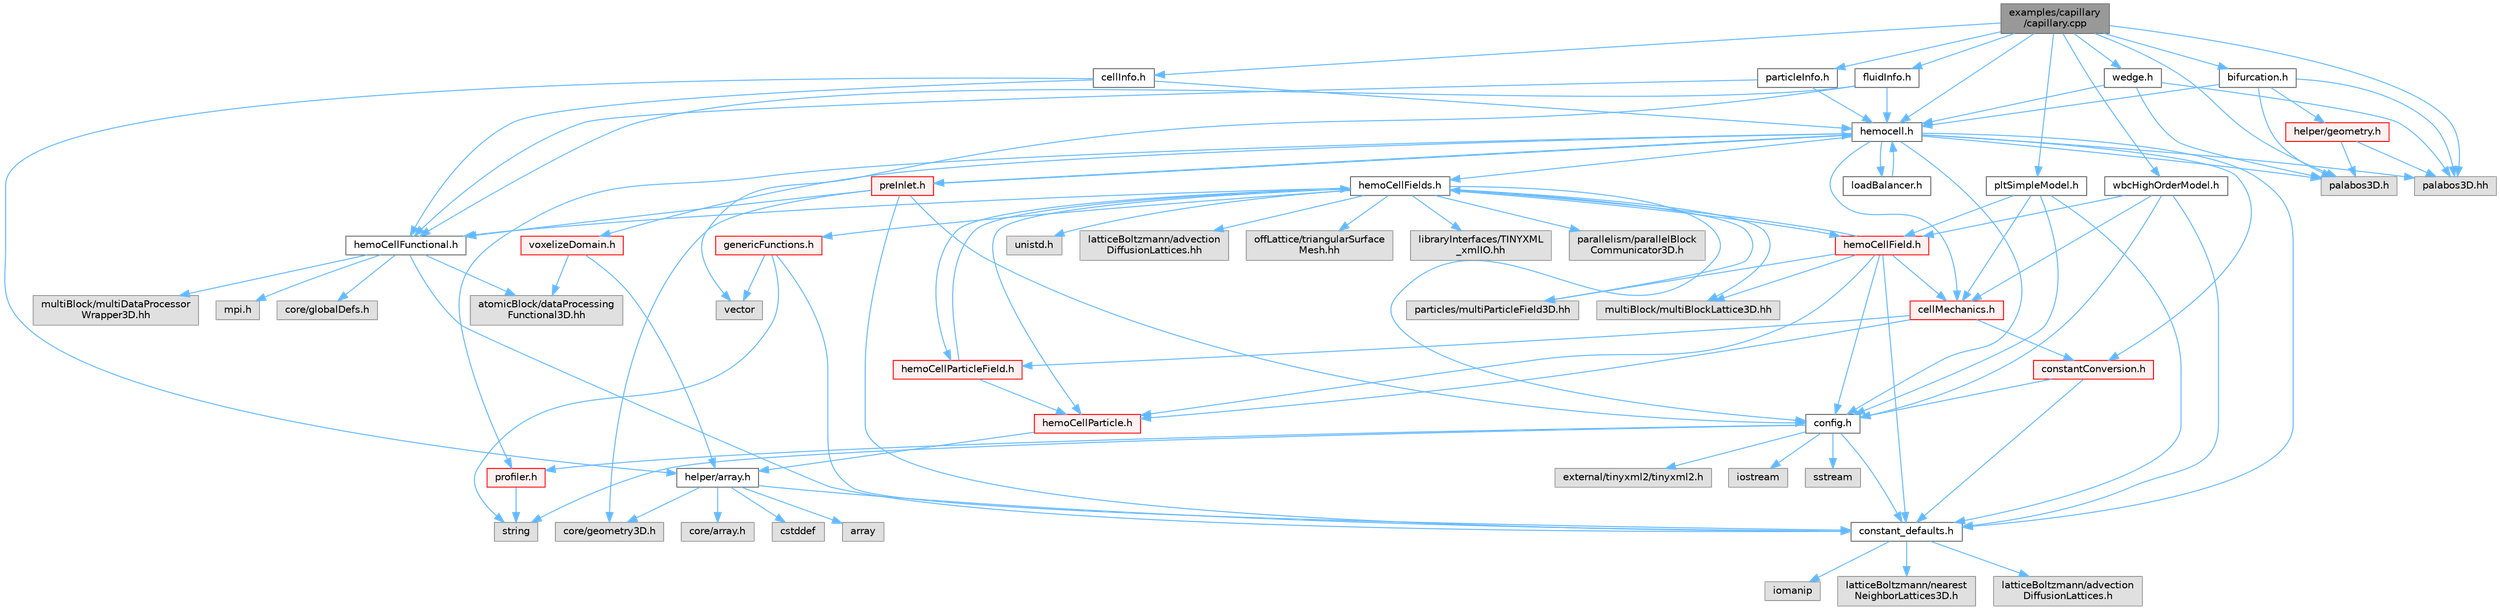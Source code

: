 digraph "examples/capillary/capillary.cpp"
{
 // LATEX_PDF_SIZE
  bgcolor="transparent";
  edge [fontname=Helvetica,fontsize=10,labelfontname=Helvetica,labelfontsize=10];
  node [fontname=Helvetica,fontsize=10,shape=box,height=0.2,width=0.4];
  Node1 [id="Node000001",label="examples/capillary\l/capillary.cpp",height=0.2,width=0.4,color="gray40", fillcolor="grey60", style="filled", fontcolor="black",tooltip=" "];
  Node1 -> Node2 [id="edge1_Node000001_Node000002",color="steelblue1",style="solid",tooltip=" "];
  Node2 [id="Node000002",label="cellInfo.h",height=0.2,width=0.4,color="grey40", fillcolor="white", style="filled",URL="$cellInfo_8h.html",tooltip=" "];
  Node2 -> Node3 [id="edge2_Node000002_Node000003",color="steelblue1",style="solid",tooltip=" "];
  Node3 [id="Node000003",label="hemocell.h",height=0.2,width=0.4,color="grey40", fillcolor="white", style="filled",URL="$hemocell_8h.html",tooltip=" "];
  Node3 -> Node4 [id="edge3_Node000003_Node000004",color="steelblue1",style="solid",tooltip=" "];
  Node4 [id="Node000004",label="constant_defaults.h",height=0.2,width=0.4,color="grey40", fillcolor="white", style="filled",URL="$constant__defaults_8h.html",tooltip=" "];
  Node4 -> Node5 [id="edge4_Node000004_Node000005",color="steelblue1",style="solid",tooltip=" "];
  Node5 [id="Node000005",label="iomanip",height=0.2,width=0.4,color="grey60", fillcolor="#E0E0E0", style="filled",tooltip=" "];
  Node4 -> Node6 [id="edge5_Node000004_Node000006",color="steelblue1",style="solid",tooltip=" "];
  Node6 [id="Node000006",label="latticeBoltzmann/nearest\lNeighborLattices3D.h",height=0.2,width=0.4,color="grey60", fillcolor="#E0E0E0", style="filled",tooltip=" "];
  Node4 -> Node7 [id="edge6_Node000004_Node000007",color="steelblue1",style="solid",tooltip=" "];
  Node7 [id="Node000007",label="latticeBoltzmann/advection\lDiffusionLattices.h",height=0.2,width=0.4,color="grey60", fillcolor="#E0E0E0", style="filled",tooltip=" "];
  Node3 -> Node8 [id="edge7_Node000003_Node000008",color="steelblue1",style="solid",tooltip=" "];
  Node8 [id="Node000008",label="config.h",height=0.2,width=0.4,color="grey40", fillcolor="white", style="filled",URL="$config_8h.html",tooltip=" "];
  Node8 -> Node9 [id="edge8_Node000008_Node000009",color="steelblue1",style="solid",tooltip=" "];
  Node9 [id="Node000009",label="profiler.h",height=0.2,width=0.4,color="red", fillcolor="#FFF0F0", style="filled",URL="$profiler_8h.html",tooltip=" "];
  Node9 -> Node11 [id="edge9_Node000009_Node000011",color="steelblue1",style="solid",tooltip=" "];
  Node11 [id="Node000011",label="string",height=0.2,width=0.4,color="grey60", fillcolor="#E0E0E0", style="filled",tooltip=" "];
  Node8 -> Node16 [id="edge10_Node000008_Node000016",color="steelblue1",style="solid",tooltip=" "];
  Node16 [id="Node000016",label="external/tinyxml2/tinyxml2.h",height=0.2,width=0.4,color="grey60", fillcolor="#E0E0E0", style="filled",tooltip=" "];
  Node8 -> Node4 [id="edge11_Node000008_Node000004",color="steelblue1",style="solid",tooltip=" "];
  Node8 -> Node11 [id="edge12_Node000008_Node000011",color="steelblue1",style="solid",tooltip=" "];
  Node8 -> Node15 [id="edge13_Node000008_Node000015",color="steelblue1",style="solid",tooltip=" "];
  Node15 [id="Node000015",label="iostream",height=0.2,width=0.4,color="grey60", fillcolor="#E0E0E0", style="filled",tooltip=" "];
  Node8 -> Node17 [id="edge14_Node000008_Node000017",color="steelblue1",style="solid",tooltip=" "];
  Node17 [id="Node000017",label="sstream",height=0.2,width=0.4,color="grey60", fillcolor="#E0E0E0", style="filled",tooltip=" "];
  Node3 -> Node18 [id="edge15_Node000003_Node000018",color="steelblue1",style="solid",tooltip=" "];
  Node18 [id="Node000018",label="hemoCellFields.h",height=0.2,width=0.4,color="grey40", fillcolor="white", style="filled",URL="$hemoCellFields_8h.html",tooltip=" "];
  Node18 -> Node19 [id="edge16_Node000018_Node000019",color="steelblue1",style="solid",tooltip=" "];
  Node19 [id="Node000019",label="hemoCellParticleField.h",height=0.2,width=0.4,color="red", fillcolor="#FFF0F0", style="filled",URL="$hemoCellParticleField_8h.html",tooltip=" "];
  Node19 -> Node18 [id="edge17_Node000019_Node000018",color="steelblue1",style="solid",tooltip=" "];
  Node19 -> Node22 [id="edge18_Node000019_Node000022",color="steelblue1",style="solid",tooltip=" "];
  Node22 [id="Node000022",label="hemoCellParticle.h",height=0.2,width=0.4,color="red", fillcolor="#FFF0F0", style="filled",URL="$hemoCellParticle_8h.html",tooltip=" "];
  Node22 -> Node23 [id="edge19_Node000022_Node000023",color="steelblue1",style="solid",tooltip=" "];
  Node23 [id="Node000023",label="helper/array.h",height=0.2,width=0.4,color="grey40", fillcolor="white", style="filled",URL="$array_8h.html",tooltip=" "];
  Node23 -> Node24 [id="edge20_Node000023_Node000024",color="steelblue1",style="solid",tooltip=" "];
  Node24 [id="Node000024",label="cstddef",height=0.2,width=0.4,color="grey60", fillcolor="#E0E0E0", style="filled",tooltip=" "];
  Node23 -> Node25 [id="edge21_Node000023_Node000025",color="steelblue1",style="solid",tooltip=" "];
  Node25 [id="Node000025",label="array",height=0.2,width=0.4,color="grey60", fillcolor="#E0E0E0", style="filled",tooltip=" "];
  Node23 -> Node4 [id="edge22_Node000023_Node000004",color="steelblue1",style="solid",tooltip=" "];
  Node23 -> Node26 [id="edge23_Node000023_Node000026",color="steelblue1",style="solid",tooltip=" "];
  Node26 [id="Node000026",label="core/array.h",height=0.2,width=0.4,color="grey60", fillcolor="#E0E0E0", style="filled",tooltip=" "];
  Node23 -> Node27 [id="edge24_Node000023_Node000027",color="steelblue1",style="solid",tooltip=" "];
  Node27 [id="Node000027",label="core/geometry3D.h",height=0.2,width=0.4,color="grey60", fillcolor="#E0E0E0", style="filled",tooltip=" "];
  Node18 -> Node31 [id="edge25_Node000018_Node000031",color="steelblue1",style="solid",tooltip=" "];
  Node31 [id="Node000031",label="genericFunctions.h",height=0.2,width=0.4,color="red", fillcolor="#FFF0F0", style="filled",URL="$genericFunctions_8h.html",tooltip=" "];
  Node31 -> Node33 [id="edge26_Node000031_Node000033",color="steelblue1",style="solid",tooltip=" "];
  Node33 [id="Node000033",label="vector",height=0.2,width=0.4,color="grey60", fillcolor="#E0E0E0", style="filled",tooltip=" "];
  Node31 -> Node11 [id="edge27_Node000031_Node000011",color="steelblue1",style="solid",tooltip=" "];
  Node31 -> Node4 [id="edge28_Node000031_Node000004",color="steelblue1",style="solid",tooltip=" "];
  Node18 -> Node38 [id="edge29_Node000018_Node000038",color="steelblue1",style="solid",tooltip=" "];
  Node38 [id="Node000038",label="hemoCellFunctional.h",height=0.2,width=0.4,color="grey40", fillcolor="white", style="filled",URL="$hemoCellFunctional_8h.html",tooltip=" "];
  Node38 -> Node4 [id="edge30_Node000038_Node000004",color="steelblue1",style="solid",tooltip=" "];
  Node38 -> Node39 [id="edge31_Node000038_Node000039",color="steelblue1",style="solid",tooltip=" "];
  Node39 [id="Node000039",label="mpi.h",height=0.2,width=0.4,color="grey60", fillcolor="#E0E0E0", style="filled",tooltip=" "];
  Node38 -> Node40 [id="edge32_Node000038_Node000040",color="steelblue1",style="solid",tooltip=" "];
  Node40 [id="Node000040",label="atomicBlock/dataProcessing\lFunctional3D.hh",height=0.2,width=0.4,color="grey60", fillcolor="#E0E0E0", style="filled",tooltip=" "];
  Node38 -> Node41 [id="edge33_Node000038_Node000041",color="steelblue1",style="solid",tooltip=" "];
  Node41 [id="Node000041",label="core/globalDefs.h",height=0.2,width=0.4,color="grey60", fillcolor="#E0E0E0", style="filled",tooltip=" "];
  Node38 -> Node42 [id="edge34_Node000038_Node000042",color="steelblue1",style="solid",tooltip=" "];
  Node42 [id="Node000042",label="multiBlock/multiDataProcessor\lWrapper3D.hh",height=0.2,width=0.4,color="grey60", fillcolor="#E0E0E0", style="filled",tooltip=" "];
  Node18 -> Node43 [id="edge35_Node000018_Node000043",color="steelblue1",style="solid",tooltip=" "];
  Node43 [id="Node000043",label="hemoCellField.h",height=0.2,width=0.4,color="red", fillcolor="#FFF0F0", style="filled",URL="$hemoCellField_8h.html",tooltip=" "];
  Node43 -> Node8 [id="edge36_Node000043_Node000008",color="steelblue1",style="solid",tooltip=" "];
  Node43 -> Node4 [id="edge37_Node000043_Node000004",color="steelblue1",style="solid",tooltip=" "];
  Node43 -> Node44 [id="edge38_Node000043_Node000044",color="steelblue1",style="solid",tooltip=" "];
  Node44 [id="Node000044",label="cellMechanics.h",height=0.2,width=0.4,color="red", fillcolor="#FFF0F0", style="filled",URL="$cellMechanics_8h.html",tooltip=" "];
  Node44 -> Node19 [id="edge39_Node000044_Node000019",color="steelblue1",style="solid",tooltip=" "];
  Node44 -> Node22 [id="edge40_Node000044_Node000022",color="steelblue1",style="solid",tooltip=" "];
  Node44 -> Node51 [id="edge41_Node000044_Node000051",color="steelblue1",style="solid",tooltip=" "];
  Node51 [id="Node000051",label="constantConversion.h",height=0.2,width=0.4,color="red", fillcolor="#FFF0F0", style="filled",URL="$constantConversion_8h.html",tooltip=" "];
  Node51 -> Node8 [id="edge42_Node000051_Node000008",color="steelblue1",style="solid",tooltip=" "];
  Node51 -> Node4 [id="edge43_Node000051_Node000004",color="steelblue1",style="solid",tooltip=" "];
  Node43 -> Node18 [id="edge44_Node000043_Node000018",color="steelblue1",style="solid",tooltip=" "];
  Node43 -> Node22 [id="edge45_Node000043_Node000022",color="steelblue1",style="solid",tooltip=" "];
  Node43 -> Node52 [id="edge46_Node000043_Node000052",color="steelblue1",style="solid",tooltip=" "];
  Node52 [id="Node000052",label="multiBlock/multiBlockLattice3D.hh",height=0.2,width=0.4,color="grey60", fillcolor="#E0E0E0", style="filled",tooltip=" "];
  Node43 -> Node53 [id="edge47_Node000043_Node000053",color="steelblue1",style="solid",tooltip=" "];
  Node53 [id="Node000053",label="particles/multiParticleField3D.hh",height=0.2,width=0.4,color="grey60", fillcolor="#E0E0E0", style="filled",tooltip=" "];
  Node18 -> Node22 [id="edge48_Node000018_Node000022",color="steelblue1",style="solid",tooltip=" "];
  Node18 -> Node8 [id="edge49_Node000018_Node000008",color="steelblue1",style="solid",tooltip=" "];
  Node18 -> Node54 [id="edge50_Node000018_Node000054",color="steelblue1",style="solid",tooltip=" "];
  Node54 [id="Node000054",label="unistd.h",height=0.2,width=0.4,color="grey60", fillcolor="#E0E0E0", style="filled",tooltip=" "];
  Node18 -> Node55 [id="edge51_Node000018_Node000055",color="steelblue1",style="solid",tooltip=" "];
  Node55 [id="Node000055",label="latticeBoltzmann/advection\lDiffusionLattices.hh",height=0.2,width=0.4,color="grey60", fillcolor="#E0E0E0", style="filled",tooltip=" "];
  Node18 -> Node52 [id="edge52_Node000018_Node000052",color="steelblue1",style="solid",tooltip=" "];
  Node18 -> Node48 [id="edge53_Node000018_Node000048",color="steelblue1",style="solid",tooltip=" "];
  Node48 [id="Node000048",label="offLattice/triangularSurface\lMesh.hh",height=0.2,width=0.4,color="grey60", fillcolor="#E0E0E0", style="filled",tooltip=" "];
  Node18 -> Node56 [id="edge54_Node000018_Node000056",color="steelblue1",style="solid",tooltip=" "];
  Node56 [id="Node000056",label="libraryInterfaces/TINYXML\l_xmlIO.hh",height=0.2,width=0.4,color="grey60", fillcolor="#E0E0E0", style="filled",tooltip=" "];
  Node18 -> Node53 [id="edge55_Node000018_Node000053",color="steelblue1",style="solid",tooltip=" "];
  Node18 -> Node57 [id="edge56_Node000018_Node000057",color="steelblue1",style="solid",tooltip=" "];
  Node57 [id="Node000057",label="parallelism/parallelBlock\lCommunicator3D.h",height=0.2,width=0.4,color="grey60", fillcolor="#E0E0E0", style="filled",tooltip=" "];
  Node3 -> Node58 [id="edge57_Node000003_Node000058",color="steelblue1",style="solid",tooltip=" "];
  Node58 [id="Node000058",label="loadBalancer.h",height=0.2,width=0.4,color="grey40", fillcolor="white", style="filled",URL="$loadBalancer_8h.html",tooltip=" "];
  Node58 -> Node3 [id="edge58_Node000058_Node000003",color="steelblue1",style="solid",tooltip=" "];
  Node3 -> Node9 [id="edge59_Node000003_Node000009",color="steelblue1",style="solid",tooltip=" "];
  Node3 -> Node44 [id="edge60_Node000003_Node000044",color="steelblue1",style="solid",tooltip=" "];
  Node3 -> Node51 [id="edge61_Node000003_Node000051",color="steelblue1",style="solid",tooltip=" "];
  Node3 -> Node59 [id="edge62_Node000003_Node000059",color="steelblue1",style="solid",tooltip=" "];
  Node59 [id="Node000059",label="preInlet.h",height=0.2,width=0.4,color="red", fillcolor="#FFF0F0", style="filled",URL="$preInlet_8h.html",tooltip=" "];
  Node59 -> Node4 [id="edge63_Node000059_Node000004",color="steelblue1",style="solid",tooltip=" "];
  Node59 -> Node38 [id="edge64_Node000059_Node000038",color="steelblue1",style="solid",tooltip=" "];
  Node59 -> Node27 [id="edge65_Node000059_Node000027",color="steelblue1",style="solid",tooltip=" "];
  Node59 -> Node8 [id="edge66_Node000059_Node000008",color="steelblue1",style="solid",tooltip=" "];
  Node59 -> Node3 [id="edge67_Node000059_Node000003",color="steelblue1",style="solid",tooltip=" "];
  Node3 -> Node60 [id="edge68_Node000003_Node000060",color="steelblue1",style="solid",tooltip=" "];
  Node60 [id="Node000060",label="voxelizeDomain.h",height=0.2,width=0.4,color="red", fillcolor="#FFF0F0", style="filled",URL="$voxelizeDomain_8h.html",tooltip=" "];
  Node60 -> Node40 [id="edge69_Node000060_Node000040",color="steelblue1",style="solid",tooltip=" "];
  Node60 -> Node23 [id="edge70_Node000060_Node000023",color="steelblue1",style="solid",tooltip=" "];
  Node3 -> Node61 [id="edge71_Node000003_Node000061",color="steelblue1",style="solid",tooltip=" "];
  Node61 [id="Node000061",label="palabos3D.h",height=0.2,width=0.4,color="grey60", fillcolor="#E0E0E0", style="filled",tooltip=" "];
  Node3 -> Node62 [id="edge72_Node000003_Node000062",color="steelblue1",style="solid",tooltip=" "];
  Node62 [id="Node000062",label="palabos3D.hh",height=0.2,width=0.4,color="grey60", fillcolor="#E0E0E0", style="filled",tooltip=" "];
  Node2 -> Node38 [id="edge73_Node000002_Node000038",color="steelblue1",style="solid",tooltip=" "];
  Node2 -> Node23 [id="edge74_Node000002_Node000023",color="steelblue1",style="solid",tooltip=" "];
  Node1 -> Node63 [id="edge75_Node000001_Node000063",color="steelblue1",style="solid",tooltip=" "];
  Node63 [id="Node000063",label="fluidInfo.h",height=0.2,width=0.4,color="grey40", fillcolor="white", style="filled",URL="$fluidInfo_8h.html",tooltip=" "];
  Node63 -> Node3 [id="edge76_Node000063_Node000003",color="steelblue1",style="solid",tooltip=" "];
  Node63 -> Node38 [id="edge77_Node000063_Node000038",color="steelblue1",style="solid",tooltip=" "];
  Node63 -> Node33 [id="edge78_Node000063_Node000033",color="steelblue1",style="solid",tooltip=" "];
  Node1 -> Node3 [id="edge79_Node000001_Node000003",color="steelblue1",style="solid",tooltip=" "];
  Node1 -> Node64 [id="edge80_Node000001_Node000064",color="steelblue1",style="solid",tooltip=" "];
  Node64 [id="Node000064",label="particleInfo.h",height=0.2,width=0.4,color="grey40", fillcolor="white", style="filled",URL="$particleInfo_8h.html",tooltip=" "];
  Node64 -> Node3 [id="edge81_Node000064_Node000003",color="steelblue1",style="solid",tooltip=" "];
  Node64 -> Node38 [id="edge82_Node000064_Node000038",color="steelblue1",style="solid",tooltip=" "];
  Node1 -> Node65 [id="edge83_Node000001_Node000065",color="steelblue1",style="solid",tooltip=" "];
  Node65 [id="Node000065",label="pltSimpleModel.h",height=0.2,width=0.4,color="grey40", fillcolor="white", style="filled",URL="$pltSimpleModel_8h.html",tooltip=" "];
  Node65 -> Node8 [id="edge84_Node000065_Node000008",color="steelblue1",style="solid",tooltip=" "];
  Node65 -> Node44 [id="edge85_Node000065_Node000044",color="steelblue1",style="solid",tooltip=" "];
  Node65 -> Node4 [id="edge86_Node000065_Node000004",color="steelblue1",style="solid",tooltip=" "];
  Node65 -> Node43 [id="edge87_Node000065_Node000043",color="steelblue1",style="solid",tooltip=" "];
  Node1 -> Node66 [id="edge88_Node000001_Node000066",color="steelblue1",style="solid",tooltip=" "];
  Node66 [id="Node000066",label="wbcHighOrderModel.h",height=0.2,width=0.4,color="grey40", fillcolor="white", style="filled",URL="$wbcHighOrderModel_8h.html",tooltip=" "];
  Node66 -> Node8 [id="edge89_Node000066_Node000008",color="steelblue1",style="solid",tooltip=" "];
  Node66 -> Node44 [id="edge90_Node000066_Node000044",color="steelblue1",style="solid",tooltip=" "];
  Node66 -> Node43 [id="edge91_Node000066_Node000043",color="steelblue1",style="solid",tooltip=" "];
  Node66 -> Node4 [id="edge92_Node000066_Node000004",color="steelblue1",style="solid",tooltip=" "];
  Node1 -> Node67 [id="edge93_Node000001_Node000067",color="steelblue1",style="solid",tooltip=" "];
  Node67 [id="Node000067",label="bifurcation.h",height=0.2,width=0.4,color="grey40", fillcolor="white", style="filled",URL="$bifurcation_8h.html",tooltip=" "];
  Node67 -> Node68 [id="edge94_Node000067_Node000068",color="steelblue1",style="solid",tooltip=" "];
  Node68 [id="Node000068",label="helper/geometry.h",height=0.2,width=0.4,color="red", fillcolor="#FFF0F0", style="filled",URL="$geometry_8h.html",tooltip=" "];
  Node68 -> Node61 [id="edge95_Node000068_Node000061",color="steelblue1",style="solid",tooltip=" "];
  Node68 -> Node62 [id="edge96_Node000068_Node000062",color="steelblue1",style="solid",tooltip=" "];
  Node67 -> Node3 [id="edge97_Node000067_Node000003",color="steelblue1",style="solid",tooltip=" "];
  Node67 -> Node61 [id="edge98_Node000067_Node000061",color="steelblue1",style="solid",tooltip=" "];
  Node67 -> Node62 [id="edge99_Node000067_Node000062",color="steelblue1",style="solid",tooltip=" "];
  Node1 -> Node61 [id="edge100_Node000001_Node000061",color="steelblue1",style="solid",tooltip=" "];
  Node1 -> Node62 [id="edge101_Node000001_Node000062",color="steelblue1",style="solid",tooltip=" "];
  Node1 -> Node71 [id="edge102_Node000001_Node000071",color="steelblue1",style="solid",tooltip=" "];
  Node71 [id="Node000071",label="wedge.h",height=0.2,width=0.4,color="grey40", fillcolor="white", style="filled",URL="$wedge_8h.html",tooltip=" "];
  Node71 -> Node3 [id="edge103_Node000071_Node000003",color="steelblue1",style="solid",tooltip=" "];
  Node71 -> Node61 [id="edge104_Node000071_Node000061",color="steelblue1",style="solid",tooltip=" "];
  Node71 -> Node62 [id="edge105_Node000071_Node000062",color="steelblue1",style="solid",tooltip=" "];
}
